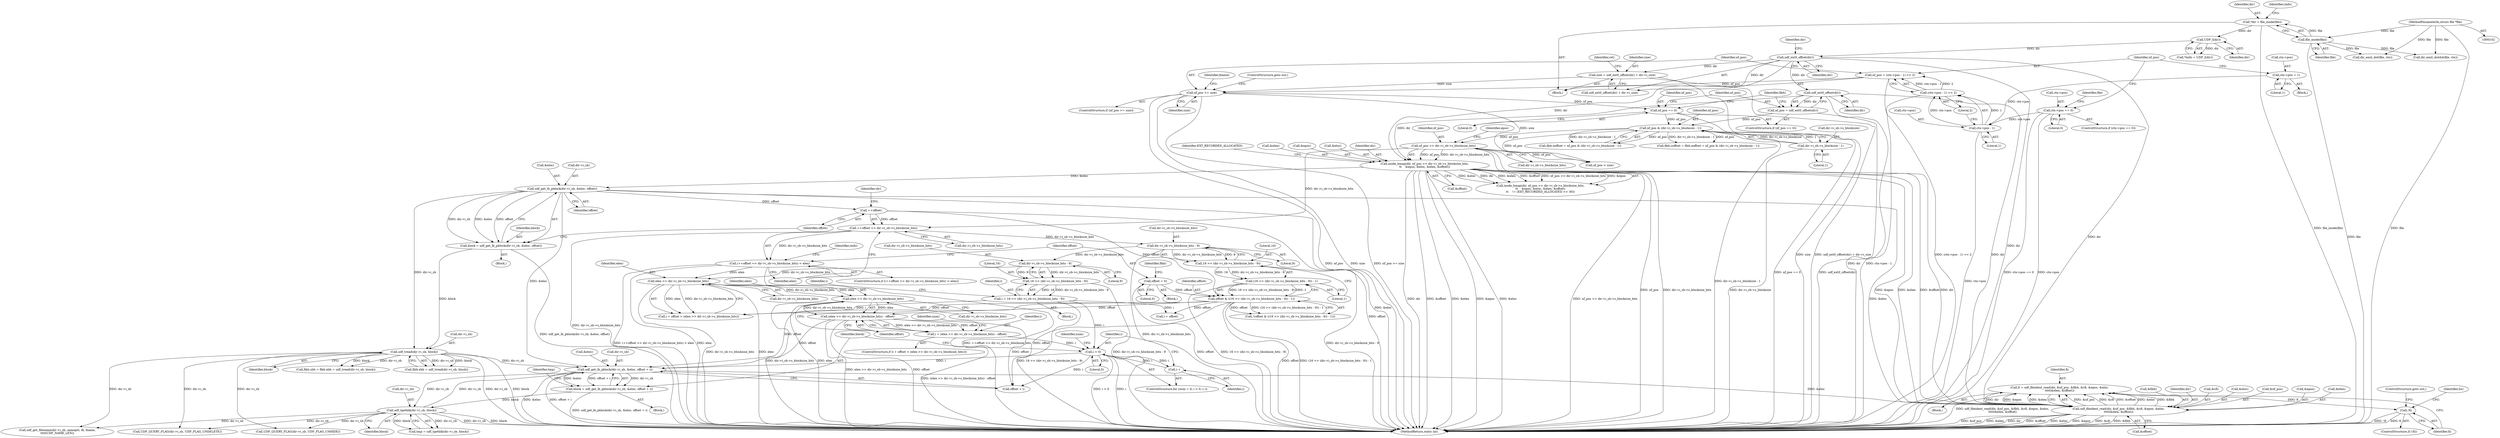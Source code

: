 digraph "0_linux_0e5cc9a40ada6046e6bc3bdfcd0c0d7e4b706b14@API" {
"1000467" [label="(Call,fi = udf_fileident_read(dir, &nf_pos, &fibh, &cfi, &epos, &eloc,\n\t\t\t\t\t&elen, &offset))"];
"1000469" [label="(Call,udf_fileident_read(dir, &nf_pos, &fibh, &cfi, &epos, &eloc,\n\t\t\t\t\t&elen, &offset))"];
"1000209" [label="(Call,udf_ext0_offset(dir))"];
"1000137" [label="(Call,udf_ext0_offset(dir))"];
"1000114" [label="(Call,UDF_I(dir))"];
"1000107" [label="(Call,*dir = file_inode(file))"];
"1000109" [label="(Call,file_inode(file))"];
"1000103" [label="(MethodParameterIn,struct file *file)"];
"1000237" [label="(Call,inode_bmap(dir, nf_pos >> dir->i_sb->s_blocksize_bits,\n\t\t    &epos, &eloc, &elen, &offset))"];
"1000239" [label="(Call,nf_pos >> dir->i_sb->s_blocksize_bits)"];
"1000219" [label="(Call,nf_pos & (dir->i_sb->s_blocksize - 1))"];
"1000207" [label="(Call,nf_pos = udf_ext0_offset(dir))"];
"1000204" [label="(Call,nf_pos == 0)"];
"1000185" [label="(Call,nf_pos >= size)"];
"1000175" [label="(Call,nf_pos = (ctx->pos - 1) << 2)"];
"1000177" [label="(Call,(ctx->pos - 1) << 2)"];
"1000178" [label="(Call,ctx->pos - 1)"];
"1000157" [label="(Call,ctx->pos == 0)"];
"1000170" [label="(Call,ctx->pos = 1)"];
"1000134" [label="(Call,size = udf_ext0_offset(dir) + dir->i_size)"];
"1000221" [label="(Call,dir->i_sb->s_blocksize - 1)"];
"1000397" [label="(Call,udf_get_lb_pblock(dir->i_sb, &eloc, offset + i))"];
"1000408" [label="(Call,udf_tgetblk(dir->i_sb, block))"];
"1000395" [label="(Call,block = udf_get_lb_pblock(dir->i_sb, &eloc, offset + i))"];
"1000324" [label="(Call,udf_tread(dir->i_sb, block))"];
"1000265" [label="(Call,udf_get_lb_pblock(dir->i_sb, &eloc, offset))"];
"1000263" [label="(Call,block = udf_get_lb_pblock(dir->i_sb, &eloc, offset))"];
"1000376" [label="(Call,(elen >> dir->i_sb->s_blocksize_bits) - offset)"];
"1000377" [label="(Call,elen >> dir->i_sb->s_blocksize_bits)"];
"1000367" [label="(Call,elen >> dir->i_sb->s_blocksize_bits)"];
"1000273" [label="(Call,(++offset << dir->i_sb->s_blocksize_bits) < elen)"];
"1000274" [label="(Call,++offset << dir->i_sb->s_blocksize_bits)"];
"1000275" [label="(Call,++offset)"];
"1000355" [label="(Call,dir->i_sb->s_blocksize_bits - 9)"];
"1000342" [label="(Call,dir->i_sb->s_blocksize_bits - 9)"];
"1000337" [label="(Call,offset & ((16 >> (dir->i_sb->s_blocksize_bits - 9)) - 1))"];
"1000311" [label="(Call,offset = 0)"];
"1000339" [label="(Call,(16 >> (dir->i_sb->s_blocksize_bits - 9)) - 1)"];
"1000340" [label="(Call,16 >> (dir->i_sb->s_blocksize_bits - 9))"];
"1000389" [label="(Call,i > 0)"];
"1000374" [label="(Call,i = (elen >> dir->i_sb->s_blocksize_bits) - offset)"];
"1000392" [label="(Call,i--)"];
"1000351" [label="(Call,i = 16 >> (dir->i_sb->s_blocksize_bits - 9))"];
"1000353" [label="(Call,16 >> (dir->i_sb->s_blocksize_bits - 9))"];
"1000486" [label="(Call,!fi)"];
"1000227" [label="(Literal,1)"];
"1000204" [label="(Call,nf_pos == 0)"];
"1000177" [label="(Call,(ctx->pos - 1) << 2)"];
"1000241" [label="(Call,dir->i_sb->s_blocksize_bits)"];
"1000385" [label="(ControlStructure,for (num = 0; i > 0; i--))"];
"1000275" [label="(Call,++offset)"];
"1000137" [label="(Call,udf_ext0_offset(dir))"];
"1000279" [label="(Identifier,dir)"];
"1000277" [label="(Call,dir->i_sb->s_blocksize_bits)"];
"1000134" [label="(Call,size = udf_ext0_offset(dir) + dir->i_size)"];
"1000252" [label="(Call,&offset)"];
"1000367" [label="(Call,elen >> dir->i_sb->s_blocksize_bits)"];
"1000203" [label="(ControlStructure,if (nf_pos == 0))"];
"1000406" [label="(Call,tmp = udf_tgetblk(dir->i_sb, block))"];
"1000264" [label="(Identifier,block)"];
"1000166" [label="(Identifier,file)"];
"1000187" [label="(Identifier,size)"];
"1000250" [label="(Call,&elen)"];
"1000604" [label="(Call,UDF_QUERY_FLAG(dir->i_sb, UDF_FLAG_UNHIDE))"];
"1000369" [label="(Call,dir->i_sb->s_blocksize_bits)"];
"1000272" [label="(ControlStructure,if ((++offset << dir->i_sb->s_blocksize_bits) < elen))"];
"1000183" [label="(Literal,2)"];
"1000364" [label="(Call,i + offset)"];
"1000213" [label="(Identifier,fibh)"];
"1000375" [label="(Identifier,i)"];
"1000135" [label="(Identifier,size)"];
"1000473" [label="(Call,&fibh)"];
"1000175" [label="(Call,nf_pos = (ctx->pos - 1) << 2)"];
"1000362" [label="(ControlStructure,if (i + offset > (elen >> dir->i_sb->s_blocksize_bits)))"];
"1000456" [label="(Block,)"];
"1000312" [label="(Identifier,offset)"];
"1000109" [label="(Call,file_inode(file))"];
"1000325" [label="(Call,dir->i_sb)"];
"1000470" [label="(Identifier,dir)"];
"1000188" [label="(ControlStructure,goto out;)"];
"1000355" [label="(Call,dir->i_sb->s_blocksize_bits - 9)"];
"1000246" [label="(Call,&epos)"];
"1000179" [label="(Call,ctx->pos)"];
"1000486" [label="(Call,!fi)"];
"1000222" [label="(Call,dir->i_sb->s_blocksize)"];
"1000316" [label="(Call,fibh.sbh = fibh.ebh = udf_tread(dir->i_sb, block))"];
"1000339" [label="(Call,(16 >> (dir->i_sb->s_blocksize_bits - 9)) - 1)"];
"1000185" [label="(Call,nf_pos >= size)"];
"1000165" [label="(Call,dir_emit_dot(file, ctx))"];
"1000209" [label="(Call,udf_ext0_offset(dir))"];
"1000361" [label="(Literal,9)"];
"1000336" [label="(Call,!(offset & ((16 >> (dir->i_sb->s_blocksize_bits - 9)) - 1)))"];
"1000265" [label="(Call,udf_get_lb_pblock(dir->i_sb, &eloc, offset))"];
"1000324" [label="(Call,udf_tread(dir->i_sb, block))"];
"1000115" [label="(Identifier,dir)"];
"1000433" [label="(Identifier,num)"];
"1000140" [label="(Identifier,dir)"];
"1000105" [label="(Block,)"];
"1000162" [label="(Block,)"];
"1000485" [label="(ControlStructure,if (!fi))"];
"1000138" [label="(Identifier,dir)"];
"1000157" [label="(Call,ctx->pos == 0)"];
"1000392" [label="(Call,i--)"];
"1000341" [label="(Literal,16)"];
"1000376" [label="(Call,(elen >> dir->i_sb->s_blocksize_bits) - offset)"];
"1000107" [label="(Call,*dir = file_inode(file))"];
"1000384" [label="(Identifier,offset)"];
"1000387" [label="(Identifier,num)"];
"1000352" [label="(Identifier,i)"];
"1000282" [label="(Identifier,elen)"];
"1000350" [label="(Block,)"];
"1000287" [label="(Identifier,iinfo)"];
"1000412" [label="(Identifier,block)"];
"1000396" [label="(Identifier,block)"];
"1000393" [label="(Identifier,i)"];
"1000151" [label="(Identifier,ret)"];
"1000379" [label="(Call,dir->i_sb->s_blocksize_bits)"];
"1000263" [label="(Call,block = udf_get_lb_pblock(dir->i_sb, &eloc, offset))"];
"1000190" [label="(Identifier,fname)"];
"1000161" [label="(Literal,0)"];
"1000409" [label="(Call,dir->i_sb)"];
"1000114" [label="(Call,UDF_I(dir))"];
"1000488" [label="(ControlStructure,goto out;)"];
"1000626" [label="(Call,udf_get_filename(dir->i_sb, nameptr, lfi, fname,\n\t\t\t\t\tUDF_NAME_LEN))"];
"1000186" [label="(Identifier,nf_pos)"];
"1000184" [label="(ControlStructure,if (nf_pos >= size))"];
"1000343" [label="(Call,dir->i_sb->s_blocksize_bits)"];
"1000342" [label="(Call,dir->i_sb->s_blocksize_bits - 9)"];
"1000337" [label="(Call,offset & ((16 >> (dir->i_sb->s_blocksize_bits - 9)) - 1))"];
"1000377" [label="(Call,elen >> dir->i_sb->s_blocksize_bits)"];
"1000110" [label="(Identifier,file)"];
"1000269" [label="(Call,&eloc)"];
"1000266" [label="(Call,dir->i_sb)"];
"1000240" [label="(Identifier,nf_pos)"];
"1000211" [label="(Call,fibh.soffset = fibh.eoffset = nf_pos & (dir->i_sb->s_blocksize - 1))"];
"1000234" [label="(Block,)"];
"1000108" [label="(Identifier,dir)"];
"1000475" [label="(Call,&cfi)"];
"1000248" [label="(Call,&eloc)"];
"1000587" [label="(Call,UDF_QUERY_FLAG(dir->i_sb, UDF_FLAG_UNDELETE))"];
"1000468" [label="(Identifier,fi)"];
"1000374" [label="(Call,i = (elen >> dir->i_sb->s_blocksize_bits) - offset)"];
"1000363" [label="(Call,i + offset > (elen >> dir->i_sb->s_blocksize_bits))"];
"1000318" [label="(Identifier,fibh)"];
"1000176" [label="(Identifier,nf_pos)"];
"1000407" [label="(Identifier,tmp)"];
"1000170" [label="(Call,ctx->pos = 1)"];
"1000351" [label="(Call,i = 16 >> (dir->i_sb->s_blocksize_bits - 9))"];
"1000112" [label="(Call,*iinfo = UDF_I(dir))"];
"1000619" [label="(Call,dir_emit_dotdot(file, ctx))"];
"1000490" [label="(Identifier,liu)"];
"1000483" [label="(Call,&offset)"];
"1000158" [label="(Call,ctx->pos)"];
"1000479" [label="(Call,&eloc)"];
"1000271" [label="(Identifier,offset)"];
"1000238" [label="(Identifier,dir)"];
"1000349" [label="(Literal,1)"];
"1000365" [label="(Identifier,i)"];
"1000467" [label="(Call,fi = udf_fileident_read(dir, &nf_pos, &fibh, &cfi, &epos, &eloc,\n\t\t\t\t\t&elen, &offset))"];
"1000401" [label="(Call,&eloc)"];
"1000394" [label="(Block,)"];
"1000471" [label="(Call,&nf_pos)"];
"1000207" [label="(Call,nf_pos = udf_ext0_offset(dir))"];
"1000276" [label="(Identifier,offset)"];
"1000391" [label="(Literal,0)"];
"1000320" [label="(Call,fibh.ebh = udf_tread(dir->i_sb, block))"];
"1000255" [label="(Identifier,EXT_RECORDED_ALLOCATED)"];
"1000338" [label="(Identifier,offset)"];
"1000378" [label="(Identifier,elen)"];
"1000239" [label="(Call,nf_pos >> dir->i_sb->s_blocksize_bits)"];
"1000477" [label="(Call,&epos)"];
"1000156" [label="(ControlStructure,if (ctx->pos == 0))"];
"1000348" [label="(Literal,9)"];
"1000220" [label="(Identifier,nf_pos)"];
"1000469" [label="(Call,udf_fileident_read(dir, &nf_pos, &fibh, &cfi, &epos, &eloc,\n\t\t\t\t\t&elen, &offset))"];
"1000313" [label="(Literal,0)"];
"1000389" [label="(Call,i > 0)"];
"1000210" [label="(Identifier,dir)"];
"1000368" [label="(Identifier,elen)"];
"1000390" [label="(Identifier,i)"];
"1000247" [label="(Identifier,epos)"];
"1000354" [label="(Literal,16)"];
"1000182" [label="(Literal,1)"];
"1000174" [label="(Literal,1)"];
"1000453" [label="(Call,nf_pos < size)"];
"1000219" [label="(Call,nf_pos & (dir->i_sb->s_blocksize - 1))"];
"1000171" [label="(Call,ctx->pos)"];
"1000408" [label="(Call,udf_tgetblk(dir->i_sb, block))"];
"1000311" [label="(Call,offset = 0)"];
"1000395" [label="(Call,block = udf_get_lb_pblock(dir->i_sb, &eloc, offset + i))"];
"1000397" [label="(Call,udf_get_lb_pblock(dir->i_sb, &eloc, offset + i))"];
"1000178" [label="(Call,ctx->pos - 1)"];
"1000205" [label="(Identifier,nf_pos)"];
"1000236" [label="(Call,inode_bmap(dir, nf_pos >> dir->i_sb->s_blocksize_bits,\n\t\t    &epos, &eloc, &elen, &offset)\n\t\t    != (EXT_RECORDED_ALLOCATED >> 30))"];
"1000328" [label="(Identifier,block)"];
"1000487" [label="(Identifier,fi)"];
"1000103" [label="(MethodParameterIn,struct file *file)"];
"1000273" [label="(Call,(++offset << dir->i_sb->s_blocksize_bits) < elen)"];
"1000356" [label="(Call,dir->i_sb->s_blocksize_bits)"];
"1000221" [label="(Call,dir->i_sb->s_blocksize - 1)"];
"1000215" [label="(Call,fibh.eoffset = nf_pos & (dir->i_sb->s_blocksize - 1))"];
"1000237" [label="(Call,inode_bmap(dir, nf_pos >> dir->i_sb->s_blocksize_bits,\n\t\t    &epos, &eloc, &elen, &offset))"];
"1000206" [label="(Literal,0)"];
"1000698" [label="(MethodReturn,static int)"];
"1000113" [label="(Identifier,iinfo)"];
"1000340" [label="(Call,16 >> (dir->i_sb->s_blocksize_bits - 9))"];
"1000398" [label="(Call,dir->i_sb)"];
"1000208" [label="(Identifier,nf_pos)"];
"1000353" [label="(Call,16 >> (dir->i_sb->s_blocksize_bits - 9))"];
"1000481" [label="(Call,&elen)"];
"1000403" [label="(Call,offset + i)"];
"1000274" [label="(Call,++offset << dir->i_sb->s_blocksize_bits)"];
"1000310" [label="(Block,)"];
"1000136" [label="(Call,udf_ext0_offset(dir) + dir->i_size)"];
"1000467" -> "1000456"  [label="AST: "];
"1000467" -> "1000469"  [label="CFG: "];
"1000468" -> "1000467"  [label="AST: "];
"1000469" -> "1000467"  [label="AST: "];
"1000487" -> "1000467"  [label="CFG: "];
"1000467" -> "1000698"  [label="DDG: udf_fileident_read(dir, &nf_pos, &fibh, &cfi, &epos, &eloc,\n\t\t\t\t\t&elen, &offset)"];
"1000469" -> "1000467"  [label="DDG: &nf_pos"];
"1000469" -> "1000467"  [label="DDG: &cfi"];
"1000469" -> "1000467"  [label="DDG: &offset"];
"1000469" -> "1000467"  [label="DDG: &eloc"];
"1000469" -> "1000467"  [label="DDG: &fibh"];
"1000469" -> "1000467"  [label="DDG: dir"];
"1000469" -> "1000467"  [label="DDG: &epos"];
"1000469" -> "1000467"  [label="DDG: &elen"];
"1000467" -> "1000486"  [label="DDG: fi"];
"1000469" -> "1000483"  [label="CFG: "];
"1000470" -> "1000469"  [label="AST: "];
"1000471" -> "1000469"  [label="AST: "];
"1000473" -> "1000469"  [label="AST: "];
"1000475" -> "1000469"  [label="AST: "];
"1000477" -> "1000469"  [label="AST: "];
"1000479" -> "1000469"  [label="AST: "];
"1000481" -> "1000469"  [label="AST: "];
"1000483" -> "1000469"  [label="AST: "];
"1000469" -> "1000698"  [label="DDG: &offset"];
"1000469" -> "1000698"  [label="DDG: &eloc"];
"1000469" -> "1000698"  [label="DDG: &epos"];
"1000469" -> "1000698"  [label="DDG: &cfi"];
"1000469" -> "1000698"  [label="DDG: &fibh"];
"1000469" -> "1000698"  [label="DDG: &nf_pos"];
"1000469" -> "1000698"  [label="DDG: &elen"];
"1000469" -> "1000698"  [label="DDG: dir"];
"1000209" -> "1000469"  [label="DDG: dir"];
"1000237" -> "1000469"  [label="DDG: dir"];
"1000237" -> "1000469"  [label="DDG: &epos"];
"1000237" -> "1000469"  [label="DDG: &elen"];
"1000237" -> "1000469"  [label="DDG: &offset"];
"1000137" -> "1000469"  [label="DDG: dir"];
"1000397" -> "1000469"  [label="DDG: &eloc"];
"1000265" -> "1000469"  [label="DDG: &eloc"];
"1000209" -> "1000207"  [label="AST: "];
"1000209" -> "1000210"  [label="CFG: "];
"1000210" -> "1000209"  [label="AST: "];
"1000207" -> "1000209"  [label="CFG: "];
"1000209" -> "1000698"  [label="DDG: dir"];
"1000209" -> "1000207"  [label="DDG: dir"];
"1000137" -> "1000209"  [label="DDG: dir"];
"1000209" -> "1000237"  [label="DDG: dir"];
"1000137" -> "1000136"  [label="AST: "];
"1000137" -> "1000138"  [label="CFG: "];
"1000138" -> "1000137"  [label="AST: "];
"1000140" -> "1000137"  [label="CFG: "];
"1000137" -> "1000698"  [label="DDG: dir"];
"1000137" -> "1000134"  [label="DDG: dir"];
"1000137" -> "1000136"  [label="DDG: dir"];
"1000114" -> "1000137"  [label="DDG: dir"];
"1000137" -> "1000237"  [label="DDG: dir"];
"1000114" -> "1000112"  [label="AST: "];
"1000114" -> "1000115"  [label="CFG: "];
"1000115" -> "1000114"  [label="AST: "];
"1000112" -> "1000114"  [label="CFG: "];
"1000114" -> "1000112"  [label="DDG: dir"];
"1000107" -> "1000114"  [label="DDG: dir"];
"1000107" -> "1000105"  [label="AST: "];
"1000107" -> "1000109"  [label="CFG: "];
"1000108" -> "1000107"  [label="AST: "];
"1000109" -> "1000107"  [label="AST: "];
"1000113" -> "1000107"  [label="CFG: "];
"1000107" -> "1000698"  [label="DDG: file_inode(file)"];
"1000109" -> "1000107"  [label="DDG: file"];
"1000109" -> "1000110"  [label="CFG: "];
"1000110" -> "1000109"  [label="AST: "];
"1000109" -> "1000698"  [label="DDG: file"];
"1000103" -> "1000109"  [label="DDG: file"];
"1000109" -> "1000165"  [label="DDG: file"];
"1000109" -> "1000619"  [label="DDG: file"];
"1000103" -> "1000102"  [label="AST: "];
"1000103" -> "1000698"  [label="DDG: file"];
"1000103" -> "1000165"  [label="DDG: file"];
"1000103" -> "1000619"  [label="DDG: file"];
"1000237" -> "1000236"  [label="AST: "];
"1000237" -> "1000252"  [label="CFG: "];
"1000238" -> "1000237"  [label="AST: "];
"1000239" -> "1000237"  [label="AST: "];
"1000246" -> "1000237"  [label="AST: "];
"1000248" -> "1000237"  [label="AST: "];
"1000250" -> "1000237"  [label="AST: "];
"1000252" -> "1000237"  [label="AST: "];
"1000255" -> "1000237"  [label="CFG: "];
"1000237" -> "1000698"  [label="DDG: &eloc"];
"1000237" -> "1000698"  [label="DDG: nf_pos >> dir->i_sb->s_blocksize_bits"];
"1000237" -> "1000698"  [label="DDG: dir"];
"1000237" -> "1000698"  [label="DDG: &offset"];
"1000237" -> "1000698"  [label="DDG: &elen"];
"1000237" -> "1000698"  [label="DDG: &epos"];
"1000237" -> "1000236"  [label="DDG: &eloc"];
"1000237" -> "1000236"  [label="DDG: dir"];
"1000237" -> "1000236"  [label="DDG: &elen"];
"1000237" -> "1000236"  [label="DDG: &offset"];
"1000237" -> "1000236"  [label="DDG: nf_pos >> dir->i_sb->s_blocksize_bits"];
"1000237" -> "1000236"  [label="DDG: &epos"];
"1000239" -> "1000237"  [label="DDG: nf_pos"];
"1000239" -> "1000237"  [label="DDG: dir->i_sb->s_blocksize_bits"];
"1000237" -> "1000265"  [label="DDG: &eloc"];
"1000239" -> "1000241"  [label="CFG: "];
"1000240" -> "1000239"  [label="AST: "];
"1000241" -> "1000239"  [label="AST: "];
"1000247" -> "1000239"  [label="CFG: "];
"1000239" -> "1000698"  [label="DDG: nf_pos"];
"1000239" -> "1000698"  [label="DDG: dir->i_sb->s_blocksize_bits"];
"1000219" -> "1000239"  [label="DDG: nf_pos"];
"1000239" -> "1000274"  [label="DDG: dir->i_sb->s_blocksize_bits"];
"1000239" -> "1000453"  [label="DDG: nf_pos"];
"1000219" -> "1000215"  [label="AST: "];
"1000219" -> "1000221"  [label="CFG: "];
"1000220" -> "1000219"  [label="AST: "];
"1000221" -> "1000219"  [label="AST: "];
"1000215" -> "1000219"  [label="CFG: "];
"1000219" -> "1000698"  [label="DDG: dir->i_sb->s_blocksize - 1"];
"1000219" -> "1000211"  [label="DDG: nf_pos"];
"1000219" -> "1000211"  [label="DDG: dir->i_sb->s_blocksize - 1"];
"1000219" -> "1000215"  [label="DDG: nf_pos"];
"1000219" -> "1000215"  [label="DDG: dir->i_sb->s_blocksize - 1"];
"1000207" -> "1000219"  [label="DDG: nf_pos"];
"1000204" -> "1000219"  [label="DDG: nf_pos"];
"1000221" -> "1000219"  [label="DDG: dir->i_sb->s_blocksize"];
"1000221" -> "1000219"  [label="DDG: 1"];
"1000219" -> "1000453"  [label="DDG: nf_pos"];
"1000207" -> "1000203"  [label="AST: "];
"1000208" -> "1000207"  [label="AST: "];
"1000213" -> "1000207"  [label="CFG: "];
"1000207" -> "1000698"  [label="DDG: udf_ext0_offset(dir)"];
"1000204" -> "1000203"  [label="AST: "];
"1000204" -> "1000206"  [label="CFG: "];
"1000205" -> "1000204"  [label="AST: "];
"1000206" -> "1000204"  [label="AST: "];
"1000208" -> "1000204"  [label="CFG: "];
"1000213" -> "1000204"  [label="CFG: "];
"1000204" -> "1000698"  [label="DDG: nf_pos == 0"];
"1000185" -> "1000204"  [label="DDG: nf_pos"];
"1000185" -> "1000184"  [label="AST: "];
"1000185" -> "1000187"  [label="CFG: "];
"1000186" -> "1000185"  [label="AST: "];
"1000187" -> "1000185"  [label="AST: "];
"1000188" -> "1000185"  [label="CFG: "];
"1000190" -> "1000185"  [label="CFG: "];
"1000185" -> "1000698"  [label="DDG: nf_pos"];
"1000185" -> "1000698"  [label="DDG: size"];
"1000185" -> "1000698"  [label="DDG: nf_pos >= size"];
"1000175" -> "1000185"  [label="DDG: nf_pos"];
"1000134" -> "1000185"  [label="DDG: size"];
"1000185" -> "1000453"  [label="DDG: size"];
"1000175" -> "1000105"  [label="AST: "];
"1000175" -> "1000177"  [label="CFG: "];
"1000176" -> "1000175"  [label="AST: "];
"1000177" -> "1000175"  [label="AST: "];
"1000186" -> "1000175"  [label="CFG: "];
"1000175" -> "1000698"  [label="DDG: (ctx->pos - 1) << 2"];
"1000177" -> "1000175"  [label="DDG: ctx->pos - 1"];
"1000177" -> "1000175"  [label="DDG: 2"];
"1000177" -> "1000183"  [label="CFG: "];
"1000178" -> "1000177"  [label="AST: "];
"1000183" -> "1000177"  [label="AST: "];
"1000177" -> "1000698"  [label="DDG: ctx->pos - 1"];
"1000178" -> "1000177"  [label="DDG: ctx->pos"];
"1000178" -> "1000177"  [label="DDG: 1"];
"1000178" -> "1000182"  [label="CFG: "];
"1000179" -> "1000178"  [label="AST: "];
"1000182" -> "1000178"  [label="AST: "];
"1000183" -> "1000178"  [label="CFG: "];
"1000178" -> "1000698"  [label="DDG: ctx->pos"];
"1000157" -> "1000178"  [label="DDG: ctx->pos"];
"1000170" -> "1000178"  [label="DDG: ctx->pos"];
"1000157" -> "1000156"  [label="AST: "];
"1000157" -> "1000161"  [label="CFG: "];
"1000158" -> "1000157"  [label="AST: "];
"1000161" -> "1000157"  [label="AST: "];
"1000166" -> "1000157"  [label="CFG: "];
"1000176" -> "1000157"  [label="CFG: "];
"1000157" -> "1000698"  [label="DDG: ctx->pos == 0"];
"1000157" -> "1000698"  [label="DDG: ctx->pos"];
"1000170" -> "1000162"  [label="AST: "];
"1000170" -> "1000174"  [label="CFG: "];
"1000171" -> "1000170"  [label="AST: "];
"1000174" -> "1000170"  [label="AST: "];
"1000176" -> "1000170"  [label="CFG: "];
"1000134" -> "1000105"  [label="AST: "];
"1000134" -> "1000136"  [label="CFG: "];
"1000135" -> "1000134"  [label="AST: "];
"1000136" -> "1000134"  [label="AST: "];
"1000151" -> "1000134"  [label="CFG: "];
"1000134" -> "1000698"  [label="DDG: size"];
"1000134" -> "1000698"  [label="DDG: udf_ext0_offset(dir) + dir->i_size"];
"1000221" -> "1000227"  [label="CFG: "];
"1000222" -> "1000221"  [label="AST: "];
"1000227" -> "1000221"  [label="AST: "];
"1000221" -> "1000698"  [label="DDG: dir->i_sb->s_blocksize"];
"1000397" -> "1000395"  [label="AST: "];
"1000397" -> "1000403"  [label="CFG: "];
"1000398" -> "1000397"  [label="AST: "];
"1000401" -> "1000397"  [label="AST: "];
"1000403" -> "1000397"  [label="AST: "];
"1000395" -> "1000397"  [label="CFG: "];
"1000397" -> "1000698"  [label="DDG: &eloc"];
"1000397" -> "1000698"  [label="DDG: offset + i"];
"1000397" -> "1000395"  [label="DDG: dir->i_sb"];
"1000397" -> "1000395"  [label="DDG: &eloc"];
"1000397" -> "1000395"  [label="DDG: offset + i"];
"1000408" -> "1000397"  [label="DDG: dir->i_sb"];
"1000324" -> "1000397"  [label="DDG: dir->i_sb"];
"1000265" -> "1000397"  [label="DDG: &eloc"];
"1000376" -> "1000397"  [label="DDG: offset"];
"1000337" -> "1000397"  [label="DDG: offset"];
"1000389" -> "1000397"  [label="DDG: i"];
"1000397" -> "1000408"  [label="DDG: dir->i_sb"];
"1000408" -> "1000406"  [label="AST: "];
"1000408" -> "1000412"  [label="CFG: "];
"1000409" -> "1000408"  [label="AST: "];
"1000412" -> "1000408"  [label="AST: "];
"1000406" -> "1000408"  [label="CFG: "];
"1000408" -> "1000698"  [label="DDG: dir->i_sb"];
"1000408" -> "1000698"  [label="DDG: block"];
"1000408" -> "1000406"  [label="DDG: dir->i_sb"];
"1000408" -> "1000406"  [label="DDG: block"];
"1000395" -> "1000408"  [label="DDG: block"];
"1000408" -> "1000587"  [label="DDG: dir->i_sb"];
"1000408" -> "1000604"  [label="DDG: dir->i_sb"];
"1000408" -> "1000626"  [label="DDG: dir->i_sb"];
"1000395" -> "1000394"  [label="AST: "];
"1000396" -> "1000395"  [label="AST: "];
"1000407" -> "1000395"  [label="CFG: "];
"1000395" -> "1000698"  [label="DDG: udf_get_lb_pblock(dir->i_sb, &eloc, offset + i)"];
"1000324" -> "1000320"  [label="AST: "];
"1000324" -> "1000328"  [label="CFG: "];
"1000325" -> "1000324"  [label="AST: "];
"1000328" -> "1000324"  [label="AST: "];
"1000320" -> "1000324"  [label="CFG: "];
"1000324" -> "1000698"  [label="DDG: block"];
"1000324" -> "1000698"  [label="DDG: dir->i_sb"];
"1000324" -> "1000316"  [label="DDG: dir->i_sb"];
"1000324" -> "1000316"  [label="DDG: block"];
"1000324" -> "1000320"  [label="DDG: dir->i_sb"];
"1000324" -> "1000320"  [label="DDG: block"];
"1000265" -> "1000324"  [label="DDG: dir->i_sb"];
"1000263" -> "1000324"  [label="DDG: block"];
"1000324" -> "1000587"  [label="DDG: dir->i_sb"];
"1000324" -> "1000604"  [label="DDG: dir->i_sb"];
"1000324" -> "1000626"  [label="DDG: dir->i_sb"];
"1000265" -> "1000263"  [label="AST: "];
"1000265" -> "1000271"  [label="CFG: "];
"1000266" -> "1000265"  [label="AST: "];
"1000269" -> "1000265"  [label="AST: "];
"1000271" -> "1000265"  [label="AST: "];
"1000263" -> "1000265"  [label="CFG: "];
"1000265" -> "1000698"  [label="DDG: &eloc"];
"1000265" -> "1000263"  [label="DDG: dir->i_sb"];
"1000265" -> "1000263"  [label="DDG: &eloc"];
"1000265" -> "1000263"  [label="DDG: offset"];
"1000265" -> "1000275"  [label="DDG: offset"];
"1000263" -> "1000234"  [label="AST: "];
"1000264" -> "1000263"  [label="AST: "];
"1000276" -> "1000263"  [label="CFG: "];
"1000263" -> "1000698"  [label="DDG: udf_get_lb_pblock(dir->i_sb, &eloc, offset)"];
"1000376" -> "1000374"  [label="AST: "];
"1000376" -> "1000384"  [label="CFG: "];
"1000377" -> "1000376"  [label="AST: "];
"1000384" -> "1000376"  [label="AST: "];
"1000374" -> "1000376"  [label="CFG: "];
"1000376" -> "1000698"  [label="DDG: elen >> dir->i_sb->s_blocksize_bits"];
"1000376" -> "1000698"  [label="DDG: offset"];
"1000376" -> "1000374"  [label="DDG: elen >> dir->i_sb->s_blocksize_bits"];
"1000376" -> "1000374"  [label="DDG: offset"];
"1000377" -> "1000376"  [label="DDG: elen"];
"1000377" -> "1000376"  [label="DDG: dir->i_sb->s_blocksize_bits"];
"1000337" -> "1000376"  [label="DDG: offset"];
"1000376" -> "1000403"  [label="DDG: offset"];
"1000377" -> "1000379"  [label="CFG: "];
"1000378" -> "1000377"  [label="AST: "];
"1000379" -> "1000377"  [label="AST: "];
"1000384" -> "1000377"  [label="CFG: "];
"1000377" -> "1000698"  [label="DDG: dir->i_sb->s_blocksize_bits"];
"1000377" -> "1000698"  [label="DDG: elen"];
"1000367" -> "1000377"  [label="DDG: elen"];
"1000367" -> "1000377"  [label="DDG: dir->i_sb->s_blocksize_bits"];
"1000367" -> "1000363"  [label="AST: "];
"1000367" -> "1000369"  [label="CFG: "];
"1000368" -> "1000367"  [label="AST: "];
"1000369" -> "1000367"  [label="AST: "];
"1000363" -> "1000367"  [label="CFG: "];
"1000367" -> "1000698"  [label="DDG: dir->i_sb->s_blocksize_bits"];
"1000367" -> "1000698"  [label="DDG: elen"];
"1000367" -> "1000363"  [label="DDG: elen"];
"1000367" -> "1000363"  [label="DDG: dir->i_sb->s_blocksize_bits"];
"1000273" -> "1000367"  [label="DDG: elen"];
"1000355" -> "1000367"  [label="DDG: dir->i_sb->s_blocksize_bits"];
"1000273" -> "1000272"  [label="AST: "];
"1000273" -> "1000282"  [label="CFG: "];
"1000274" -> "1000273"  [label="AST: "];
"1000282" -> "1000273"  [label="AST: "];
"1000287" -> "1000273"  [label="CFG: "];
"1000312" -> "1000273"  [label="CFG: "];
"1000273" -> "1000698"  [label="DDG: elen"];
"1000273" -> "1000698"  [label="DDG: ++offset << dir->i_sb->s_blocksize_bits"];
"1000273" -> "1000698"  [label="DDG: (++offset << dir->i_sb->s_blocksize_bits) < elen"];
"1000274" -> "1000273"  [label="DDG: dir->i_sb->s_blocksize_bits"];
"1000274" -> "1000277"  [label="CFG: "];
"1000275" -> "1000274"  [label="AST: "];
"1000277" -> "1000274"  [label="AST: "];
"1000282" -> "1000274"  [label="CFG: "];
"1000274" -> "1000698"  [label="DDG: dir->i_sb->s_blocksize_bits"];
"1000275" -> "1000274"  [label="DDG: offset"];
"1000274" -> "1000342"  [label="DDG: dir->i_sb->s_blocksize_bits"];
"1000275" -> "1000276"  [label="CFG: "];
"1000276" -> "1000275"  [label="AST: "];
"1000279" -> "1000275"  [label="CFG: "];
"1000275" -> "1000698"  [label="DDG: offset"];
"1000275" -> "1000337"  [label="DDG: offset"];
"1000355" -> "1000353"  [label="AST: "];
"1000355" -> "1000361"  [label="CFG: "];
"1000356" -> "1000355"  [label="AST: "];
"1000361" -> "1000355"  [label="AST: "];
"1000353" -> "1000355"  [label="CFG: "];
"1000355" -> "1000353"  [label="DDG: dir->i_sb->s_blocksize_bits"];
"1000355" -> "1000353"  [label="DDG: 9"];
"1000342" -> "1000355"  [label="DDG: dir->i_sb->s_blocksize_bits"];
"1000342" -> "1000340"  [label="AST: "];
"1000342" -> "1000348"  [label="CFG: "];
"1000343" -> "1000342"  [label="AST: "];
"1000348" -> "1000342"  [label="AST: "];
"1000340" -> "1000342"  [label="CFG: "];
"1000342" -> "1000698"  [label="DDG: dir->i_sb->s_blocksize_bits"];
"1000342" -> "1000340"  [label="DDG: dir->i_sb->s_blocksize_bits"];
"1000342" -> "1000340"  [label="DDG: 9"];
"1000337" -> "1000336"  [label="AST: "];
"1000337" -> "1000339"  [label="CFG: "];
"1000338" -> "1000337"  [label="AST: "];
"1000339" -> "1000337"  [label="AST: "];
"1000336" -> "1000337"  [label="CFG: "];
"1000337" -> "1000698"  [label="DDG: (16 >> (dir->i_sb->s_blocksize_bits - 9)) - 1"];
"1000337" -> "1000698"  [label="DDG: offset"];
"1000337" -> "1000336"  [label="DDG: offset"];
"1000337" -> "1000336"  [label="DDG: (16 >> (dir->i_sb->s_blocksize_bits - 9)) - 1"];
"1000311" -> "1000337"  [label="DDG: offset"];
"1000339" -> "1000337"  [label="DDG: 16 >> (dir->i_sb->s_blocksize_bits - 9)"];
"1000339" -> "1000337"  [label="DDG: 1"];
"1000337" -> "1000363"  [label="DDG: offset"];
"1000337" -> "1000364"  [label="DDG: offset"];
"1000337" -> "1000403"  [label="DDG: offset"];
"1000311" -> "1000310"  [label="AST: "];
"1000311" -> "1000313"  [label="CFG: "];
"1000312" -> "1000311"  [label="AST: "];
"1000313" -> "1000311"  [label="AST: "];
"1000318" -> "1000311"  [label="CFG: "];
"1000311" -> "1000698"  [label="DDG: offset"];
"1000339" -> "1000349"  [label="CFG: "];
"1000340" -> "1000339"  [label="AST: "];
"1000349" -> "1000339"  [label="AST: "];
"1000339" -> "1000698"  [label="DDG: 16 >> (dir->i_sb->s_blocksize_bits - 9)"];
"1000340" -> "1000339"  [label="DDG: 16"];
"1000340" -> "1000339"  [label="DDG: dir->i_sb->s_blocksize_bits - 9"];
"1000341" -> "1000340"  [label="AST: "];
"1000349" -> "1000340"  [label="CFG: "];
"1000340" -> "1000698"  [label="DDG: dir->i_sb->s_blocksize_bits - 9"];
"1000389" -> "1000385"  [label="AST: "];
"1000389" -> "1000391"  [label="CFG: "];
"1000390" -> "1000389"  [label="AST: "];
"1000391" -> "1000389"  [label="AST: "];
"1000396" -> "1000389"  [label="CFG: "];
"1000433" -> "1000389"  [label="CFG: "];
"1000389" -> "1000698"  [label="DDG: i > 0"];
"1000389" -> "1000698"  [label="DDG: i"];
"1000374" -> "1000389"  [label="DDG: i"];
"1000392" -> "1000389"  [label="DDG: i"];
"1000351" -> "1000389"  [label="DDG: i"];
"1000389" -> "1000392"  [label="DDG: i"];
"1000389" -> "1000403"  [label="DDG: i"];
"1000374" -> "1000362"  [label="AST: "];
"1000375" -> "1000374"  [label="AST: "];
"1000387" -> "1000374"  [label="CFG: "];
"1000374" -> "1000698"  [label="DDG: (elen >> dir->i_sb->s_blocksize_bits) - offset"];
"1000392" -> "1000385"  [label="AST: "];
"1000392" -> "1000393"  [label="CFG: "];
"1000393" -> "1000392"  [label="AST: "];
"1000390" -> "1000392"  [label="CFG: "];
"1000351" -> "1000350"  [label="AST: "];
"1000351" -> "1000353"  [label="CFG: "];
"1000352" -> "1000351"  [label="AST: "];
"1000353" -> "1000351"  [label="AST: "];
"1000365" -> "1000351"  [label="CFG: "];
"1000351" -> "1000698"  [label="DDG: 16 >> (dir->i_sb->s_blocksize_bits - 9)"];
"1000353" -> "1000351"  [label="DDG: 16"];
"1000353" -> "1000351"  [label="DDG: dir->i_sb->s_blocksize_bits - 9"];
"1000351" -> "1000363"  [label="DDG: i"];
"1000351" -> "1000364"  [label="DDG: i"];
"1000354" -> "1000353"  [label="AST: "];
"1000353" -> "1000698"  [label="DDG: dir->i_sb->s_blocksize_bits - 9"];
"1000486" -> "1000485"  [label="AST: "];
"1000486" -> "1000487"  [label="CFG: "];
"1000487" -> "1000486"  [label="AST: "];
"1000488" -> "1000486"  [label="CFG: "];
"1000490" -> "1000486"  [label="CFG: "];
"1000486" -> "1000698"  [label="DDG: !fi"];
"1000486" -> "1000698"  [label="DDG: fi"];
}
